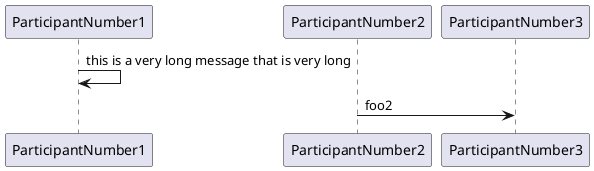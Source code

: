 {
  "sha1": "j778qysiimlgk61atq54s92bcnwkoxc",
  "insertion": {
    "when": "2025-10-16T19:18:49.868Z",
    "url": "https://github.com/plantuml/plantuml/issues/2386",
    "user": "plantuml@gmail.com"
  }
}
@startuml
!pragma teoz true
!pragma sequenceMessageSpan true
participant ParticipantNumber1
participant ParticipantNumber2
participant ParticipantNumber3

ParticipantNumber1 -> ParticipantNumber1 : this is a very long message that is very long 
ParticipantNumber2 -> ParticipantNumber3 : foo2

@enduml
